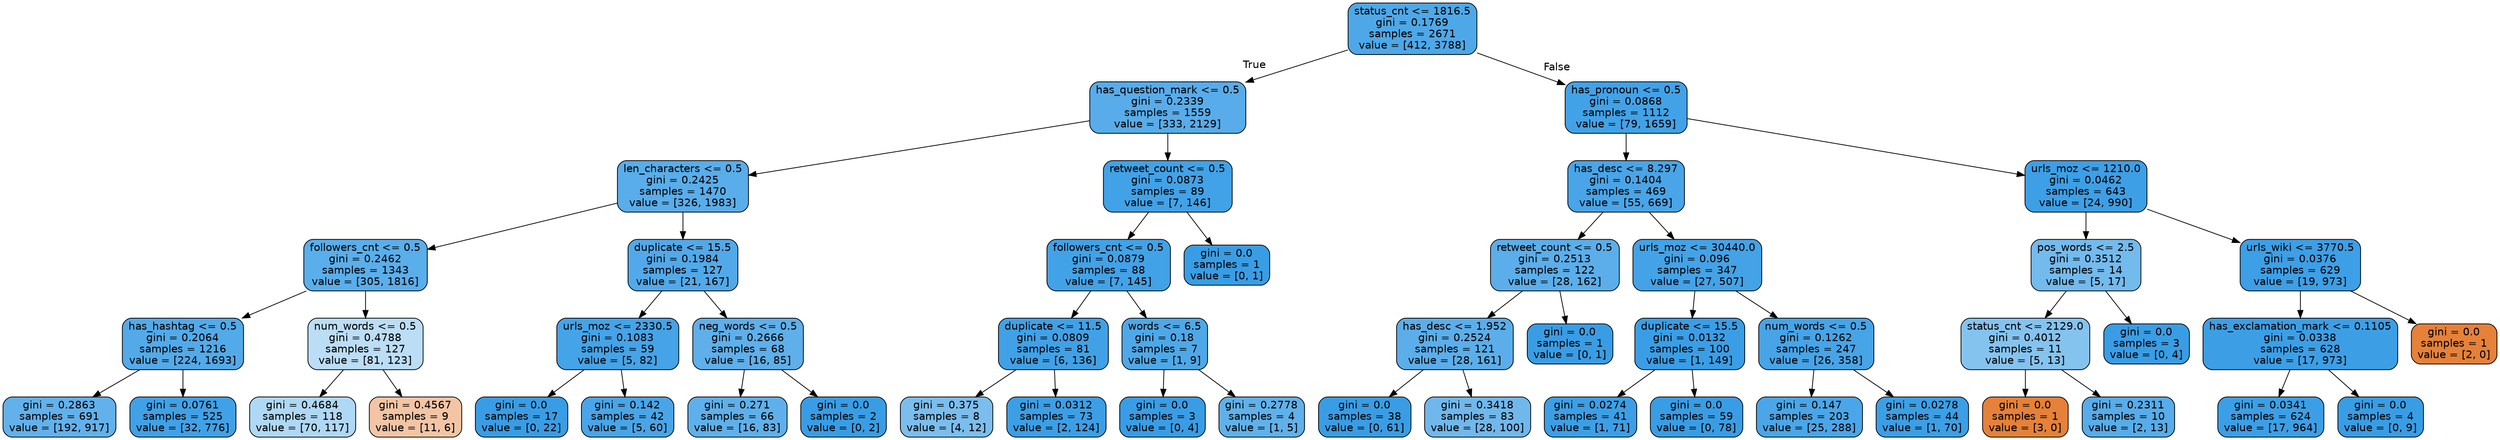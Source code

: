 digraph Tree {
node [shape=box, style="filled, rounded", color="black", fontname=helvetica] ;
edge [fontname=helvetica] ;
0 [label="status_cnt <= 1816.5\ngini = 0.1769\nsamples = 2671\nvalue = [412, 3788]", fillcolor="#399de5e3"] ;
1 [label="has_question_mark <= 0.5\ngini = 0.2339\nsamples = 1559\nvalue = [333, 2129]", fillcolor="#399de5d7"] ;
0 -> 1 [labeldistance=2.5, labelangle=45, headlabel="True"] ;
2 [label="len_characters <= 0.5\ngini = 0.2425\nsamples = 1470\nvalue = [326, 1983]", fillcolor="#399de5d5"] ;
1 -> 2 ;
3 [label="followers_cnt <= 0.5\ngini = 0.2462\nsamples = 1343\nvalue = [305, 1816]", fillcolor="#399de5d4"] ;
2 -> 3 ;
4 [label="has_hashtag <= 0.5\ngini = 0.2064\nsamples = 1216\nvalue = [224, 1693]", fillcolor="#399de5dd"] ;
3 -> 4 ;
5 [label="gini = 0.2863\nsamples = 691\nvalue = [192, 917]", fillcolor="#399de5ca"] ;
4 -> 5 ;
6 [label="gini = 0.0761\nsamples = 525\nvalue = [32, 776]", fillcolor="#399de5f4"] ;
4 -> 6 ;
7 [label="num_words <= 0.5\ngini = 0.4788\nsamples = 127\nvalue = [81, 123]", fillcolor="#399de557"] ;
3 -> 7 ;
8 [label="gini = 0.4684\nsamples = 118\nvalue = [70, 117]", fillcolor="#399de566"] ;
7 -> 8 ;
9 [label="gini = 0.4567\nsamples = 9\nvalue = [11, 6]", fillcolor="#e5813974"] ;
7 -> 9 ;
10 [label="duplicate <= 15.5\ngini = 0.1984\nsamples = 127\nvalue = [21, 167]", fillcolor="#399de5df"] ;
2 -> 10 ;
11 [label="urls_moz <= 2330.5\ngini = 0.1083\nsamples = 59\nvalue = [5, 82]", fillcolor="#399de5ef"] ;
10 -> 11 ;
12 [label="gini = 0.0\nsamples = 17\nvalue = [0, 22]", fillcolor="#399de5ff"] ;
11 -> 12 ;
13 [label="gini = 0.142\nsamples = 42\nvalue = [5, 60]", fillcolor="#399de5ea"] ;
11 -> 13 ;
14 [label="neg_words <= 0.5\ngini = 0.2666\nsamples = 68\nvalue = [16, 85]", fillcolor="#399de5cf"] ;
10 -> 14 ;
15 [label="gini = 0.271\nsamples = 66\nvalue = [16, 83]", fillcolor="#399de5ce"] ;
14 -> 15 ;
16 [label="gini = 0.0\nsamples = 2\nvalue = [0, 2]", fillcolor="#399de5ff"] ;
14 -> 16 ;
17 [label="retweet_count <= 0.5\ngini = 0.0873\nsamples = 89\nvalue = [7, 146]", fillcolor="#399de5f3"] ;
1 -> 17 ;
18 [label="followers_cnt <= 0.5\ngini = 0.0879\nsamples = 88\nvalue = [7, 145]", fillcolor="#399de5f3"] ;
17 -> 18 ;
19 [label="duplicate <= 11.5\ngini = 0.0809\nsamples = 81\nvalue = [6, 136]", fillcolor="#399de5f4"] ;
18 -> 19 ;
20 [label="gini = 0.375\nsamples = 8\nvalue = [4, 12]", fillcolor="#399de5aa"] ;
19 -> 20 ;
21 [label="gini = 0.0312\nsamples = 73\nvalue = [2, 124]", fillcolor="#399de5fb"] ;
19 -> 21 ;
22 [label="words <= 6.5\ngini = 0.18\nsamples = 7\nvalue = [1, 9]", fillcolor="#399de5e3"] ;
18 -> 22 ;
23 [label="gini = 0.0\nsamples = 3\nvalue = [0, 4]", fillcolor="#399de5ff"] ;
22 -> 23 ;
24 [label="gini = 0.2778\nsamples = 4\nvalue = [1, 5]", fillcolor="#399de5cc"] ;
22 -> 24 ;
25 [label="gini = 0.0\nsamples = 1\nvalue = [0, 1]", fillcolor="#399de5ff"] ;
17 -> 25 ;
26 [label="has_pronoun <= 0.5\ngini = 0.0868\nsamples = 1112\nvalue = [79, 1659]", fillcolor="#399de5f3"] ;
0 -> 26 [labeldistance=2.5, labelangle=-45, headlabel="False"] ;
27 [label="has_desc <= 8.297\ngini = 0.1404\nsamples = 469\nvalue = [55, 669]", fillcolor="#399de5ea"] ;
26 -> 27 ;
28 [label="retweet_count <= 0.5\ngini = 0.2513\nsamples = 122\nvalue = [28, 162]", fillcolor="#399de5d3"] ;
27 -> 28 ;
29 [label="has_desc <= 1.952\ngini = 0.2524\nsamples = 121\nvalue = [28, 161]", fillcolor="#399de5d3"] ;
28 -> 29 ;
30 [label="gini = 0.0\nsamples = 38\nvalue = [0, 61]", fillcolor="#399de5ff"] ;
29 -> 30 ;
31 [label="gini = 0.3418\nsamples = 83\nvalue = [28, 100]", fillcolor="#399de5b8"] ;
29 -> 31 ;
32 [label="gini = 0.0\nsamples = 1\nvalue = [0, 1]", fillcolor="#399de5ff"] ;
28 -> 32 ;
33 [label="urls_moz <= 30440.0\ngini = 0.096\nsamples = 347\nvalue = [27, 507]", fillcolor="#399de5f1"] ;
27 -> 33 ;
34 [label="duplicate <= 15.5\ngini = 0.0132\nsamples = 100\nvalue = [1, 149]", fillcolor="#399de5fd"] ;
33 -> 34 ;
35 [label="gini = 0.0274\nsamples = 41\nvalue = [1, 71]", fillcolor="#399de5fb"] ;
34 -> 35 ;
36 [label="gini = 0.0\nsamples = 59\nvalue = [0, 78]", fillcolor="#399de5ff"] ;
34 -> 36 ;
37 [label="num_words <= 0.5\ngini = 0.1262\nsamples = 247\nvalue = [26, 358]", fillcolor="#399de5ec"] ;
33 -> 37 ;
38 [label="gini = 0.147\nsamples = 203\nvalue = [25, 288]", fillcolor="#399de5e9"] ;
37 -> 38 ;
39 [label="gini = 0.0278\nsamples = 44\nvalue = [1, 70]", fillcolor="#399de5fb"] ;
37 -> 39 ;
40 [label="urls_moz <= 1210.0\ngini = 0.0462\nsamples = 643\nvalue = [24, 990]", fillcolor="#399de5f9"] ;
26 -> 40 ;
41 [label="pos_words <= 2.5\ngini = 0.3512\nsamples = 14\nvalue = [5, 17]", fillcolor="#399de5b4"] ;
40 -> 41 ;
42 [label="status_cnt <= 2129.0\ngini = 0.4012\nsamples = 11\nvalue = [5, 13]", fillcolor="#399de59d"] ;
41 -> 42 ;
43 [label="gini = 0.0\nsamples = 1\nvalue = [3, 0]", fillcolor="#e58139ff"] ;
42 -> 43 ;
44 [label="gini = 0.2311\nsamples = 10\nvalue = [2, 13]", fillcolor="#399de5d8"] ;
42 -> 44 ;
45 [label="gini = 0.0\nsamples = 3\nvalue = [0, 4]", fillcolor="#399de5ff"] ;
41 -> 45 ;
46 [label="urls_wiki <= 3770.5\ngini = 0.0376\nsamples = 629\nvalue = [19, 973]", fillcolor="#399de5fa"] ;
40 -> 46 ;
47 [label="has_exclamation_mark <= 0.1105\ngini = 0.0338\nsamples = 628\nvalue = [17, 973]", fillcolor="#399de5fb"] ;
46 -> 47 ;
48 [label="gini = 0.0341\nsamples = 624\nvalue = [17, 964]", fillcolor="#399de5fb"] ;
47 -> 48 ;
49 [label="gini = 0.0\nsamples = 4\nvalue = [0, 9]", fillcolor="#399de5ff"] ;
47 -> 49 ;
50 [label="gini = 0.0\nsamples = 1\nvalue = [2, 0]", fillcolor="#e58139ff"] ;
46 -> 50 ;
}